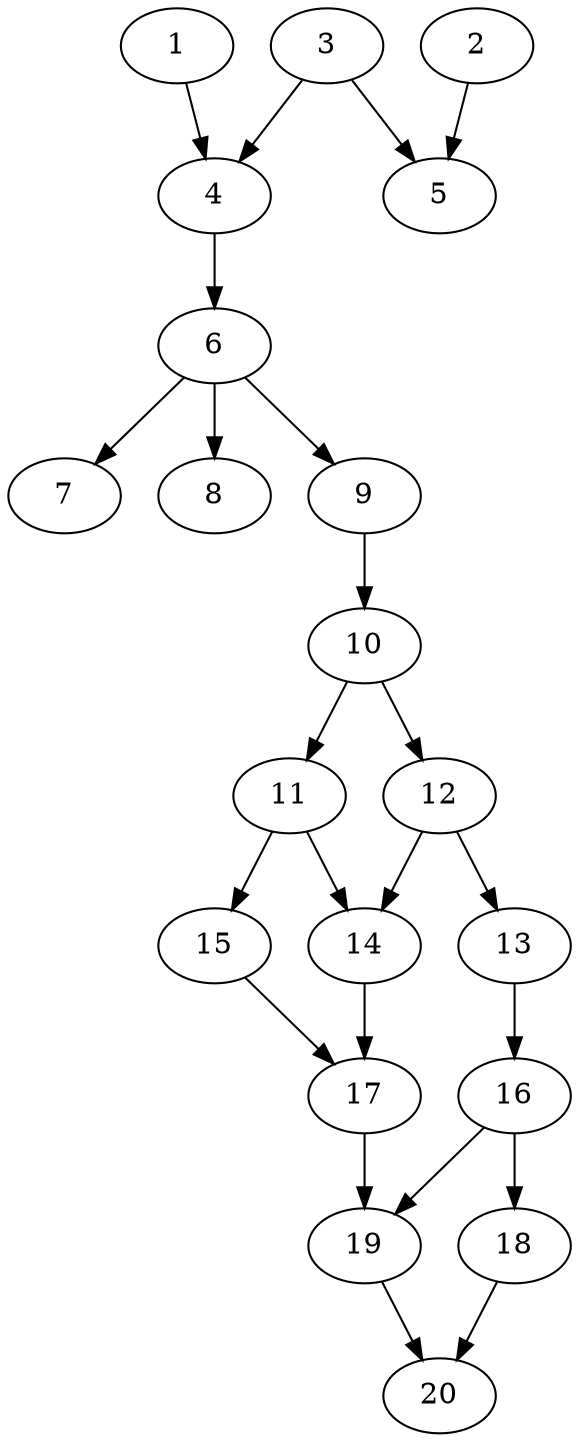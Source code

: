 // DAG automatically generated by daggen at Sat Jul 27 15:36:23 2019
// ./daggen --dot -n 20 --ccr 0.3 --fat 0.4 --regular 0.5 --density 0.7 --mindata 5242880 --maxdata 52428800 
digraph G {
  1 [size="70942720", alpha="0.13", expect_size="21282816"] 
  1 -> 4 [size ="21282816"]
  2 [size="137031680", alpha="0.16", expect_size="41109504"] 
  2 -> 5 [size ="41109504"]
  3 [size="96856747", alpha="0.13", expect_size="29057024"] 
  3 -> 4 [size ="29057024"]
  3 -> 5 [size ="29057024"]
  4 [size="39843840", alpha="0.07", expect_size="11953152"] 
  4 -> 6 [size ="11953152"]
  5 [size="32430080", alpha="0.02", expect_size="9729024"] 
  6 [size="37352107", alpha="0.09", expect_size="11205632"] 
  6 -> 7 [size ="11205632"]
  6 -> 8 [size ="11205632"]
  6 -> 9 [size ="11205632"]
  7 [size="22128640", alpha="0.01", expect_size="6638592"] 
  8 [size="128515413", alpha="0.02", expect_size="38554624"] 
  9 [size="101505707", alpha="0.07", expect_size="30451712"] 
  9 -> 10 [size ="30451712"]
  10 [size="44997973", alpha="0.13", expect_size="13499392"] 
  10 -> 11 [size ="13499392"]
  10 -> 12 [size ="13499392"]
  11 [size="146681173", alpha="0.17", expect_size="44004352"] 
  11 -> 14 [size ="44004352"]
  11 -> 15 [size ="44004352"]
  12 [size="89320107", alpha="0.03", expect_size="26796032"] 
  12 -> 13 [size ="26796032"]
  12 -> 14 [size ="26796032"]
  13 [size="60098560", alpha="0.17", expect_size="18029568"] 
  13 -> 16 [size ="18029568"]
  14 [size="158487893", alpha="0.05", expect_size="47546368"] 
  14 -> 17 [size ="47546368"]
  15 [size="54200320", alpha="0.08", expect_size="16260096"] 
  15 -> 17 [size ="16260096"]
  16 [size="72564053", alpha="0.04", expect_size="21769216"] 
  16 -> 18 [size ="21769216"]
  16 -> 19 [size ="21769216"]
  17 [size="142933333", alpha="0.01", expect_size="42880000"] 
  17 -> 19 [size ="42880000"]
  18 [size="149818027", alpha="0.02", expect_size="44945408"] 
  18 -> 20 [size ="44945408"]
  19 [size="162809173", alpha="0.04", expect_size="48842752"] 
  19 -> 20 [size ="48842752"]
  20 [size="59671893", alpha="0.14", expect_size="17901568"] 
}
